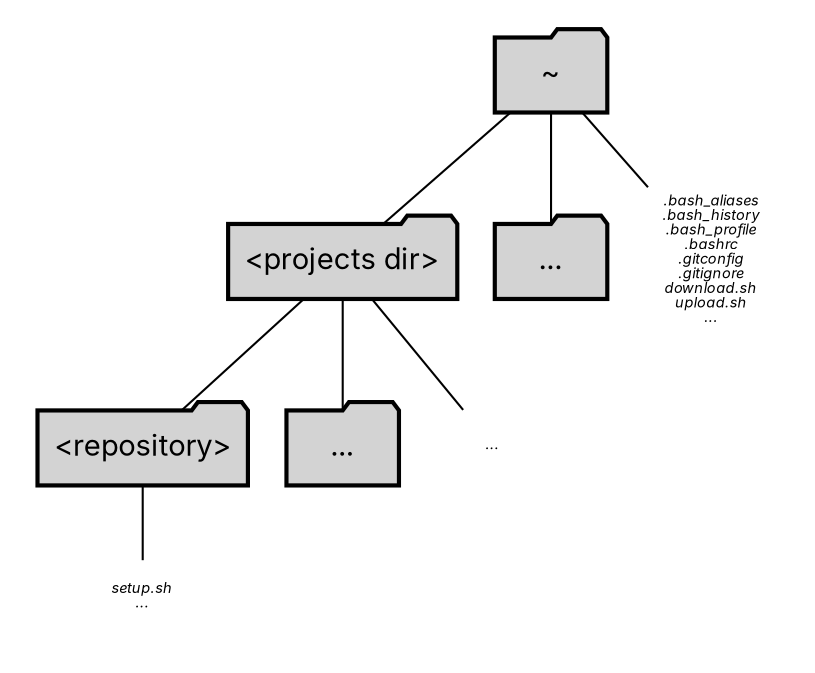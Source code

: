 digraph a {
  pad=0.25;

  node [fontname = "Handlee"
        shape="folder"
        style="filled,bold"
        color="black"
        fillcolor="lightgray"
        fontname="Inter"];

  edge [dir="none"];

  a [label="~"];
  b [label="<projects dir>"];
  c [label="..."];
  d [label="<repository>"];
  e [label="..."];
  f [label=<<font color='black' point-size='7'><i>.bash_aliases<br/>.bash_history<br/>.bash_profile<br/>.bashrc<br/>.gitconfig<br/>.gitignore<br/>download.sh<br/>upload.sh<br/>...</i></font>>
     shape="plaintext"
     style=""]
  g [label=<<font color='black' point-size='7'><i>...</i></font>>
     shape="plaintext"
     style=""]
  h [label=<<font color='black' point-size='7'><i>setup.sh<br/>...</i></font>>
     shape="plaintext"
     style=""]

  a -> b;
  a -> c;
  a -> f;
  b -> d;
  b -> e;
  b -> g;
  d -> h;
}